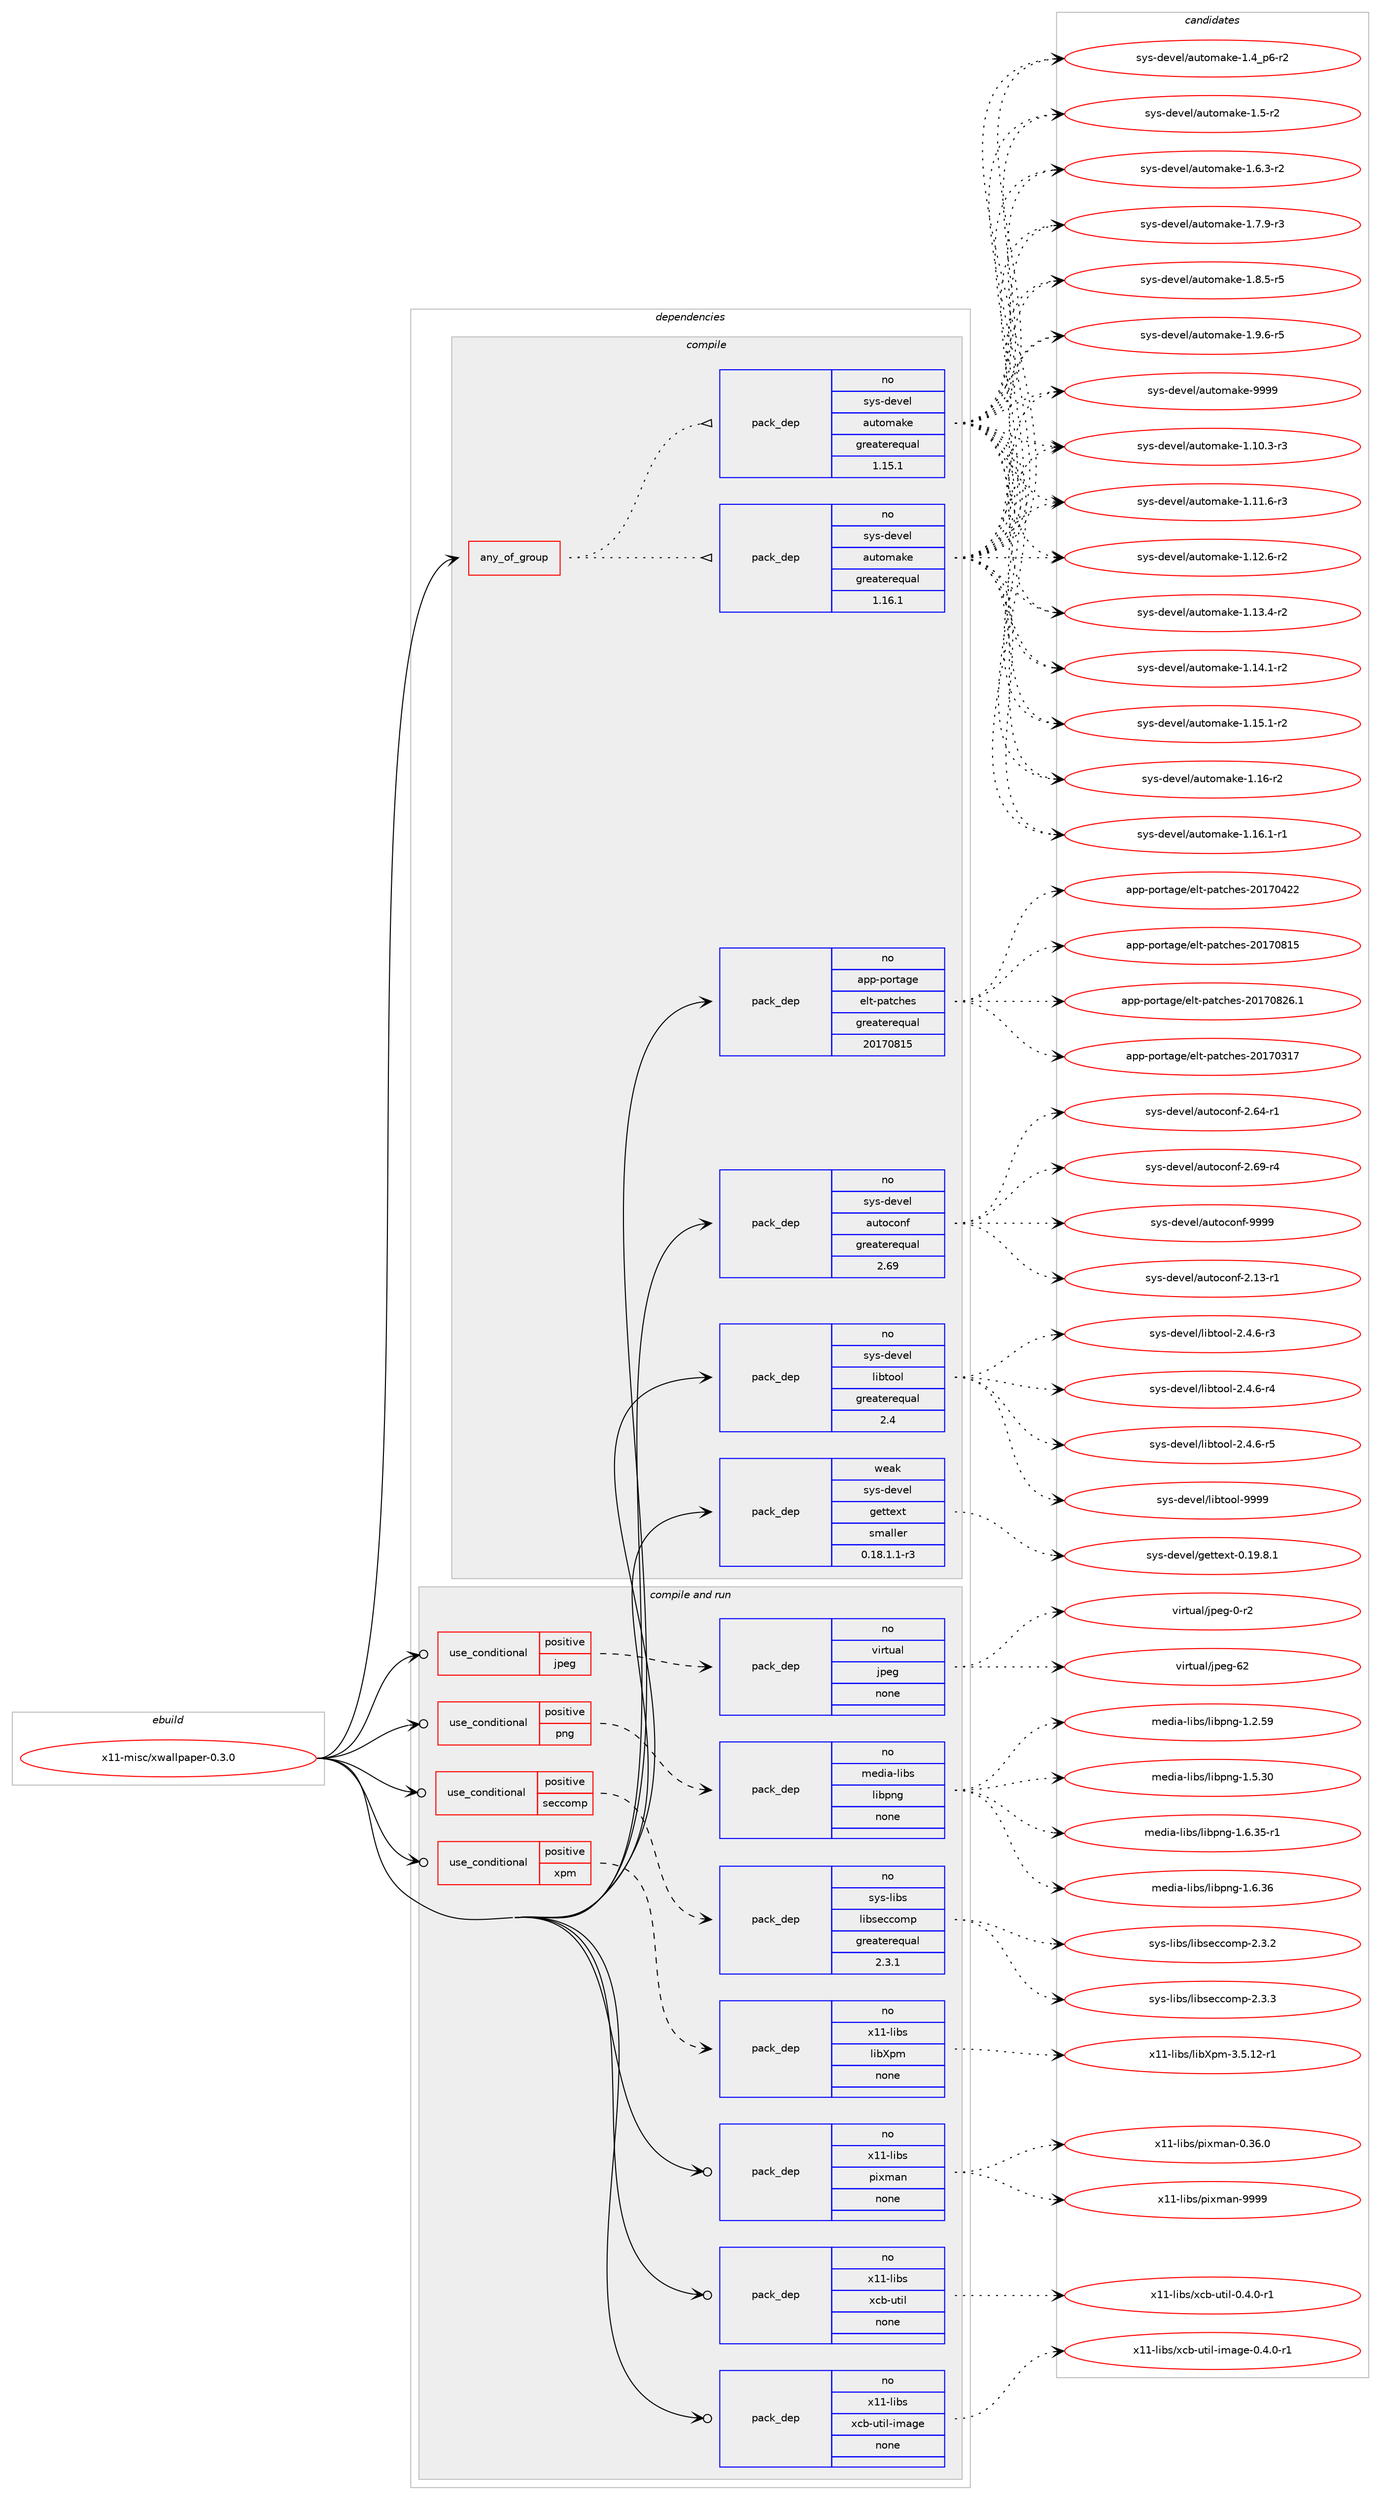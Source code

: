 digraph prolog {

# *************
# Graph options
# *************

newrank=true;
concentrate=true;
compound=true;
graph [rankdir=LR,fontname=Helvetica,fontsize=10,ranksep=1.5];#, ranksep=2.5, nodesep=0.2];
edge  [arrowhead=vee];
node  [fontname=Helvetica,fontsize=10];

# **********
# The ebuild
# **********

subgraph cluster_leftcol {
color=gray;
rank=same;
label=<<i>ebuild</i>>;
id [label="x11-misc/xwallpaper-0.3.0", color=red, width=4, href="../x11-misc/xwallpaper-0.3.0.svg"];
}

# ****************
# The dependencies
# ****************

subgraph cluster_midcol {
color=gray;
label=<<i>dependencies</i>>;
subgraph cluster_compile {
fillcolor="#eeeeee";
style=filled;
label=<<i>compile</i>>;
subgraph any72 {
dependency3788 [label=<<TABLE BORDER="0" CELLBORDER="1" CELLSPACING="0" CELLPADDING="4"><TR><TD CELLPADDING="10">any_of_group</TD></TR></TABLE>>, shape=none, color=red];subgraph pack3243 {
dependency3789 [label=<<TABLE BORDER="0" CELLBORDER="1" CELLSPACING="0" CELLPADDING="4" WIDTH="220"><TR><TD ROWSPAN="6" CELLPADDING="30">pack_dep</TD></TR><TR><TD WIDTH="110">no</TD></TR><TR><TD>sys-devel</TD></TR><TR><TD>automake</TD></TR><TR><TD>greaterequal</TD></TR><TR><TD>1.16.1</TD></TR></TABLE>>, shape=none, color=blue];
}
dependency3788:e -> dependency3789:w [weight=20,style="dotted",arrowhead="oinv"];
subgraph pack3244 {
dependency3790 [label=<<TABLE BORDER="0" CELLBORDER="1" CELLSPACING="0" CELLPADDING="4" WIDTH="220"><TR><TD ROWSPAN="6" CELLPADDING="30">pack_dep</TD></TR><TR><TD WIDTH="110">no</TD></TR><TR><TD>sys-devel</TD></TR><TR><TD>automake</TD></TR><TR><TD>greaterequal</TD></TR><TR><TD>1.15.1</TD></TR></TABLE>>, shape=none, color=blue];
}
dependency3788:e -> dependency3790:w [weight=20,style="dotted",arrowhead="oinv"];
}
id:e -> dependency3788:w [weight=20,style="solid",arrowhead="vee"];
subgraph pack3245 {
dependency3791 [label=<<TABLE BORDER="0" CELLBORDER="1" CELLSPACING="0" CELLPADDING="4" WIDTH="220"><TR><TD ROWSPAN="6" CELLPADDING="30">pack_dep</TD></TR><TR><TD WIDTH="110">no</TD></TR><TR><TD>app-portage</TD></TR><TR><TD>elt-patches</TD></TR><TR><TD>greaterequal</TD></TR><TR><TD>20170815</TD></TR></TABLE>>, shape=none, color=blue];
}
id:e -> dependency3791:w [weight=20,style="solid",arrowhead="vee"];
subgraph pack3246 {
dependency3792 [label=<<TABLE BORDER="0" CELLBORDER="1" CELLSPACING="0" CELLPADDING="4" WIDTH="220"><TR><TD ROWSPAN="6" CELLPADDING="30">pack_dep</TD></TR><TR><TD WIDTH="110">no</TD></TR><TR><TD>sys-devel</TD></TR><TR><TD>autoconf</TD></TR><TR><TD>greaterequal</TD></TR><TR><TD>2.69</TD></TR></TABLE>>, shape=none, color=blue];
}
id:e -> dependency3792:w [weight=20,style="solid",arrowhead="vee"];
subgraph pack3247 {
dependency3793 [label=<<TABLE BORDER="0" CELLBORDER="1" CELLSPACING="0" CELLPADDING="4" WIDTH="220"><TR><TD ROWSPAN="6" CELLPADDING="30">pack_dep</TD></TR><TR><TD WIDTH="110">no</TD></TR><TR><TD>sys-devel</TD></TR><TR><TD>libtool</TD></TR><TR><TD>greaterequal</TD></TR><TR><TD>2.4</TD></TR></TABLE>>, shape=none, color=blue];
}
id:e -> dependency3793:w [weight=20,style="solid",arrowhead="vee"];
subgraph pack3248 {
dependency3794 [label=<<TABLE BORDER="0" CELLBORDER="1" CELLSPACING="0" CELLPADDING="4" WIDTH="220"><TR><TD ROWSPAN="6" CELLPADDING="30">pack_dep</TD></TR><TR><TD WIDTH="110">weak</TD></TR><TR><TD>sys-devel</TD></TR><TR><TD>gettext</TD></TR><TR><TD>smaller</TD></TR><TR><TD>0.18.1.1-r3</TD></TR></TABLE>>, shape=none, color=blue];
}
id:e -> dependency3794:w [weight=20,style="solid",arrowhead="vee"];
}
subgraph cluster_compileandrun {
fillcolor="#eeeeee";
style=filled;
label=<<i>compile and run</i>>;
subgraph cond468 {
dependency3795 [label=<<TABLE BORDER="0" CELLBORDER="1" CELLSPACING="0" CELLPADDING="4"><TR><TD ROWSPAN="3" CELLPADDING="10">use_conditional</TD></TR><TR><TD>positive</TD></TR><TR><TD>jpeg</TD></TR></TABLE>>, shape=none, color=red];
subgraph pack3249 {
dependency3796 [label=<<TABLE BORDER="0" CELLBORDER="1" CELLSPACING="0" CELLPADDING="4" WIDTH="220"><TR><TD ROWSPAN="6" CELLPADDING="30">pack_dep</TD></TR><TR><TD WIDTH="110">no</TD></TR><TR><TD>virtual</TD></TR><TR><TD>jpeg</TD></TR><TR><TD>none</TD></TR><TR><TD></TD></TR></TABLE>>, shape=none, color=blue];
}
dependency3795:e -> dependency3796:w [weight=20,style="dashed",arrowhead="vee"];
}
id:e -> dependency3795:w [weight=20,style="solid",arrowhead="odotvee"];
subgraph cond469 {
dependency3797 [label=<<TABLE BORDER="0" CELLBORDER="1" CELLSPACING="0" CELLPADDING="4"><TR><TD ROWSPAN="3" CELLPADDING="10">use_conditional</TD></TR><TR><TD>positive</TD></TR><TR><TD>png</TD></TR></TABLE>>, shape=none, color=red];
subgraph pack3250 {
dependency3798 [label=<<TABLE BORDER="0" CELLBORDER="1" CELLSPACING="0" CELLPADDING="4" WIDTH="220"><TR><TD ROWSPAN="6" CELLPADDING="30">pack_dep</TD></TR><TR><TD WIDTH="110">no</TD></TR><TR><TD>media-libs</TD></TR><TR><TD>libpng</TD></TR><TR><TD>none</TD></TR><TR><TD></TD></TR></TABLE>>, shape=none, color=blue];
}
dependency3797:e -> dependency3798:w [weight=20,style="dashed",arrowhead="vee"];
}
id:e -> dependency3797:w [weight=20,style="solid",arrowhead="odotvee"];
subgraph cond470 {
dependency3799 [label=<<TABLE BORDER="0" CELLBORDER="1" CELLSPACING="0" CELLPADDING="4"><TR><TD ROWSPAN="3" CELLPADDING="10">use_conditional</TD></TR><TR><TD>positive</TD></TR><TR><TD>seccomp</TD></TR></TABLE>>, shape=none, color=red];
subgraph pack3251 {
dependency3800 [label=<<TABLE BORDER="0" CELLBORDER="1" CELLSPACING="0" CELLPADDING="4" WIDTH="220"><TR><TD ROWSPAN="6" CELLPADDING="30">pack_dep</TD></TR><TR><TD WIDTH="110">no</TD></TR><TR><TD>sys-libs</TD></TR><TR><TD>libseccomp</TD></TR><TR><TD>greaterequal</TD></TR><TR><TD>2.3.1</TD></TR></TABLE>>, shape=none, color=blue];
}
dependency3799:e -> dependency3800:w [weight=20,style="dashed",arrowhead="vee"];
}
id:e -> dependency3799:w [weight=20,style="solid",arrowhead="odotvee"];
subgraph cond471 {
dependency3801 [label=<<TABLE BORDER="0" CELLBORDER="1" CELLSPACING="0" CELLPADDING="4"><TR><TD ROWSPAN="3" CELLPADDING="10">use_conditional</TD></TR><TR><TD>positive</TD></TR><TR><TD>xpm</TD></TR></TABLE>>, shape=none, color=red];
subgraph pack3252 {
dependency3802 [label=<<TABLE BORDER="0" CELLBORDER="1" CELLSPACING="0" CELLPADDING="4" WIDTH="220"><TR><TD ROWSPAN="6" CELLPADDING="30">pack_dep</TD></TR><TR><TD WIDTH="110">no</TD></TR><TR><TD>x11-libs</TD></TR><TR><TD>libXpm</TD></TR><TR><TD>none</TD></TR><TR><TD></TD></TR></TABLE>>, shape=none, color=blue];
}
dependency3801:e -> dependency3802:w [weight=20,style="dashed",arrowhead="vee"];
}
id:e -> dependency3801:w [weight=20,style="solid",arrowhead="odotvee"];
subgraph pack3253 {
dependency3803 [label=<<TABLE BORDER="0" CELLBORDER="1" CELLSPACING="0" CELLPADDING="4" WIDTH="220"><TR><TD ROWSPAN="6" CELLPADDING="30">pack_dep</TD></TR><TR><TD WIDTH="110">no</TD></TR><TR><TD>x11-libs</TD></TR><TR><TD>pixman</TD></TR><TR><TD>none</TD></TR><TR><TD></TD></TR></TABLE>>, shape=none, color=blue];
}
id:e -> dependency3803:w [weight=20,style="solid",arrowhead="odotvee"];
subgraph pack3254 {
dependency3804 [label=<<TABLE BORDER="0" CELLBORDER="1" CELLSPACING="0" CELLPADDING="4" WIDTH="220"><TR><TD ROWSPAN="6" CELLPADDING="30">pack_dep</TD></TR><TR><TD WIDTH="110">no</TD></TR><TR><TD>x11-libs</TD></TR><TR><TD>xcb-util</TD></TR><TR><TD>none</TD></TR><TR><TD></TD></TR></TABLE>>, shape=none, color=blue];
}
id:e -> dependency3804:w [weight=20,style="solid",arrowhead="odotvee"];
subgraph pack3255 {
dependency3805 [label=<<TABLE BORDER="0" CELLBORDER="1" CELLSPACING="0" CELLPADDING="4" WIDTH="220"><TR><TD ROWSPAN="6" CELLPADDING="30">pack_dep</TD></TR><TR><TD WIDTH="110">no</TD></TR><TR><TD>x11-libs</TD></TR><TR><TD>xcb-util-image</TD></TR><TR><TD>none</TD></TR><TR><TD></TD></TR></TABLE>>, shape=none, color=blue];
}
id:e -> dependency3805:w [weight=20,style="solid",arrowhead="odotvee"];
}
subgraph cluster_run {
fillcolor="#eeeeee";
style=filled;
label=<<i>run</i>>;
}
}

# **************
# The candidates
# **************

subgraph cluster_choices {
rank=same;
color=gray;
label=<<i>candidates</i>>;

subgraph choice3243 {
color=black;
nodesep=1;
choice11512111545100101118101108479711711611110997107101454946494846514511451 [label="sys-devel/automake-1.10.3-r3", color=red, width=4,href="../sys-devel/automake-1.10.3-r3.svg"];
choice11512111545100101118101108479711711611110997107101454946494946544511451 [label="sys-devel/automake-1.11.6-r3", color=red, width=4,href="../sys-devel/automake-1.11.6-r3.svg"];
choice11512111545100101118101108479711711611110997107101454946495046544511450 [label="sys-devel/automake-1.12.6-r2", color=red, width=4,href="../sys-devel/automake-1.12.6-r2.svg"];
choice11512111545100101118101108479711711611110997107101454946495146524511450 [label="sys-devel/automake-1.13.4-r2", color=red, width=4,href="../sys-devel/automake-1.13.4-r2.svg"];
choice11512111545100101118101108479711711611110997107101454946495246494511450 [label="sys-devel/automake-1.14.1-r2", color=red, width=4,href="../sys-devel/automake-1.14.1-r2.svg"];
choice11512111545100101118101108479711711611110997107101454946495346494511450 [label="sys-devel/automake-1.15.1-r2", color=red, width=4,href="../sys-devel/automake-1.15.1-r2.svg"];
choice1151211154510010111810110847971171161111099710710145494649544511450 [label="sys-devel/automake-1.16-r2", color=red, width=4,href="../sys-devel/automake-1.16-r2.svg"];
choice11512111545100101118101108479711711611110997107101454946495446494511449 [label="sys-devel/automake-1.16.1-r1", color=red, width=4,href="../sys-devel/automake-1.16.1-r1.svg"];
choice115121115451001011181011084797117116111109971071014549465295112544511450 [label="sys-devel/automake-1.4_p6-r2", color=red, width=4,href="../sys-devel/automake-1.4_p6-r2.svg"];
choice11512111545100101118101108479711711611110997107101454946534511450 [label="sys-devel/automake-1.5-r2", color=red, width=4,href="../sys-devel/automake-1.5-r2.svg"];
choice115121115451001011181011084797117116111109971071014549465446514511450 [label="sys-devel/automake-1.6.3-r2", color=red, width=4,href="../sys-devel/automake-1.6.3-r2.svg"];
choice115121115451001011181011084797117116111109971071014549465546574511451 [label="sys-devel/automake-1.7.9-r3", color=red, width=4,href="../sys-devel/automake-1.7.9-r3.svg"];
choice115121115451001011181011084797117116111109971071014549465646534511453 [label="sys-devel/automake-1.8.5-r5", color=red, width=4,href="../sys-devel/automake-1.8.5-r5.svg"];
choice115121115451001011181011084797117116111109971071014549465746544511453 [label="sys-devel/automake-1.9.6-r5", color=red, width=4,href="../sys-devel/automake-1.9.6-r5.svg"];
choice115121115451001011181011084797117116111109971071014557575757 [label="sys-devel/automake-9999", color=red, width=4,href="../sys-devel/automake-9999.svg"];
dependency3789:e -> choice11512111545100101118101108479711711611110997107101454946494846514511451:w [style=dotted,weight="100"];
dependency3789:e -> choice11512111545100101118101108479711711611110997107101454946494946544511451:w [style=dotted,weight="100"];
dependency3789:e -> choice11512111545100101118101108479711711611110997107101454946495046544511450:w [style=dotted,weight="100"];
dependency3789:e -> choice11512111545100101118101108479711711611110997107101454946495146524511450:w [style=dotted,weight="100"];
dependency3789:e -> choice11512111545100101118101108479711711611110997107101454946495246494511450:w [style=dotted,weight="100"];
dependency3789:e -> choice11512111545100101118101108479711711611110997107101454946495346494511450:w [style=dotted,weight="100"];
dependency3789:e -> choice1151211154510010111810110847971171161111099710710145494649544511450:w [style=dotted,weight="100"];
dependency3789:e -> choice11512111545100101118101108479711711611110997107101454946495446494511449:w [style=dotted,weight="100"];
dependency3789:e -> choice115121115451001011181011084797117116111109971071014549465295112544511450:w [style=dotted,weight="100"];
dependency3789:e -> choice11512111545100101118101108479711711611110997107101454946534511450:w [style=dotted,weight="100"];
dependency3789:e -> choice115121115451001011181011084797117116111109971071014549465446514511450:w [style=dotted,weight="100"];
dependency3789:e -> choice115121115451001011181011084797117116111109971071014549465546574511451:w [style=dotted,weight="100"];
dependency3789:e -> choice115121115451001011181011084797117116111109971071014549465646534511453:w [style=dotted,weight="100"];
dependency3789:e -> choice115121115451001011181011084797117116111109971071014549465746544511453:w [style=dotted,weight="100"];
dependency3789:e -> choice115121115451001011181011084797117116111109971071014557575757:w [style=dotted,weight="100"];
}
subgraph choice3244 {
color=black;
nodesep=1;
choice11512111545100101118101108479711711611110997107101454946494846514511451 [label="sys-devel/automake-1.10.3-r3", color=red, width=4,href="../sys-devel/automake-1.10.3-r3.svg"];
choice11512111545100101118101108479711711611110997107101454946494946544511451 [label="sys-devel/automake-1.11.6-r3", color=red, width=4,href="../sys-devel/automake-1.11.6-r3.svg"];
choice11512111545100101118101108479711711611110997107101454946495046544511450 [label="sys-devel/automake-1.12.6-r2", color=red, width=4,href="../sys-devel/automake-1.12.6-r2.svg"];
choice11512111545100101118101108479711711611110997107101454946495146524511450 [label="sys-devel/automake-1.13.4-r2", color=red, width=4,href="../sys-devel/automake-1.13.4-r2.svg"];
choice11512111545100101118101108479711711611110997107101454946495246494511450 [label="sys-devel/automake-1.14.1-r2", color=red, width=4,href="../sys-devel/automake-1.14.1-r2.svg"];
choice11512111545100101118101108479711711611110997107101454946495346494511450 [label="sys-devel/automake-1.15.1-r2", color=red, width=4,href="../sys-devel/automake-1.15.1-r2.svg"];
choice1151211154510010111810110847971171161111099710710145494649544511450 [label="sys-devel/automake-1.16-r2", color=red, width=4,href="../sys-devel/automake-1.16-r2.svg"];
choice11512111545100101118101108479711711611110997107101454946495446494511449 [label="sys-devel/automake-1.16.1-r1", color=red, width=4,href="../sys-devel/automake-1.16.1-r1.svg"];
choice115121115451001011181011084797117116111109971071014549465295112544511450 [label="sys-devel/automake-1.4_p6-r2", color=red, width=4,href="../sys-devel/automake-1.4_p6-r2.svg"];
choice11512111545100101118101108479711711611110997107101454946534511450 [label="sys-devel/automake-1.5-r2", color=red, width=4,href="../sys-devel/automake-1.5-r2.svg"];
choice115121115451001011181011084797117116111109971071014549465446514511450 [label="sys-devel/automake-1.6.3-r2", color=red, width=4,href="../sys-devel/automake-1.6.3-r2.svg"];
choice115121115451001011181011084797117116111109971071014549465546574511451 [label="sys-devel/automake-1.7.9-r3", color=red, width=4,href="../sys-devel/automake-1.7.9-r3.svg"];
choice115121115451001011181011084797117116111109971071014549465646534511453 [label="sys-devel/automake-1.8.5-r5", color=red, width=4,href="../sys-devel/automake-1.8.5-r5.svg"];
choice115121115451001011181011084797117116111109971071014549465746544511453 [label="sys-devel/automake-1.9.6-r5", color=red, width=4,href="../sys-devel/automake-1.9.6-r5.svg"];
choice115121115451001011181011084797117116111109971071014557575757 [label="sys-devel/automake-9999", color=red, width=4,href="../sys-devel/automake-9999.svg"];
dependency3790:e -> choice11512111545100101118101108479711711611110997107101454946494846514511451:w [style=dotted,weight="100"];
dependency3790:e -> choice11512111545100101118101108479711711611110997107101454946494946544511451:w [style=dotted,weight="100"];
dependency3790:e -> choice11512111545100101118101108479711711611110997107101454946495046544511450:w [style=dotted,weight="100"];
dependency3790:e -> choice11512111545100101118101108479711711611110997107101454946495146524511450:w [style=dotted,weight="100"];
dependency3790:e -> choice11512111545100101118101108479711711611110997107101454946495246494511450:w [style=dotted,weight="100"];
dependency3790:e -> choice11512111545100101118101108479711711611110997107101454946495346494511450:w [style=dotted,weight="100"];
dependency3790:e -> choice1151211154510010111810110847971171161111099710710145494649544511450:w [style=dotted,weight="100"];
dependency3790:e -> choice11512111545100101118101108479711711611110997107101454946495446494511449:w [style=dotted,weight="100"];
dependency3790:e -> choice115121115451001011181011084797117116111109971071014549465295112544511450:w [style=dotted,weight="100"];
dependency3790:e -> choice11512111545100101118101108479711711611110997107101454946534511450:w [style=dotted,weight="100"];
dependency3790:e -> choice115121115451001011181011084797117116111109971071014549465446514511450:w [style=dotted,weight="100"];
dependency3790:e -> choice115121115451001011181011084797117116111109971071014549465546574511451:w [style=dotted,weight="100"];
dependency3790:e -> choice115121115451001011181011084797117116111109971071014549465646534511453:w [style=dotted,weight="100"];
dependency3790:e -> choice115121115451001011181011084797117116111109971071014549465746544511453:w [style=dotted,weight="100"];
dependency3790:e -> choice115121115451001011181011084797117116111109971071014557575757:w [style=dotted,weight="100"];
}
subgraph choice3245 {
color=black;
nodesep=1;
choice97112112451121111141169710310147101108116451129711699104101115455048495548514955 [label="app-portage/elt-patches-20170317", color=red, width=4,href="../app-portage/elt-patches-20170317.svg"];
choice97112112451121111141169710310147101108116451129711699104101115455048495548525050 [label="app-portage/elt-patches-20170422", color=red, width=4,href="../app-portage/elt-patches-20170422.svg"];
choice97112112451121111141169710310147101108116451129711699104101115455048495548564953 [label="app-portage/elt-patches-20170815", color=red, width=4,href="../app-portage/elt-patches-20170815.svg"];
choice971121124511211111411697103101471011081164511297116991041011154550484955485650544649 [label="app-portage/elt-patches-20170826.1", color=red, width=4,href="../app-portage/elt-patches-20170826.1.svg"];
dependency3791:e -> choice97112112451121111141169710310147101108116451129711699104101115455048495548514955:w [style=dotted,weight="100"];
dependency3791:e -> choice97112112451121111141169710310147101108116451129711699104101115455048495548525050:w [style=dotted,weight="100"];
dependency3791:e -> choice97112112451121111141169710310147101108116451129711699104101115455048495548564953:w [style=dotted,weight="100"];
dependency3791:e -> choice971121124511211111411697103101471011081164511297116991041011154550484955485650544649:w [style=dotted,weight="100"];
}
subgraph choice3246 {
color=black;
nodesep=1;
choice1151211154510010111810110847971171161119911111010245504649514511449 [label="sys-devel/autoconf-2.13-r1", color=red, width=4,href="../sys-devel/autoconf-2.13-r1.svg"];
choice1151211154510010111810110847971171161119911111010245504654524511449 [label="sys-devel/autoconf-2.64-r1", color=red, width=4,href="../sys-devel/autoconf-2.64-r1.svg"];
choice1151211154510010111810110847971171161119911111010245504654574511452 [label="sys-devel/autoconf-2.69-r4", color=red, width=4,href="../sys-devel/autoconf-2.69-r4.svg"];
choice115121115451001011181011084797117116111991111101024557575757 [label="sys-devel/autoconf-9999", color=red, width=4,href="../sys-devel/autoconf-9999.svg"];
dependency3792:e -> choice1151211154510010111810110847971171161119911111010245504649514511449:w [style=dotted,weight="100"];
dependency3792:e -> choice1151211154510010111810110847971171161119911111010245504654524511449:w [style=dotted,weight="100"];
dependency3792:e -> choice1151211154510010111810110847971171161119911111010245504654574511452:w [style=dotted,weight="100"];
dependency3792:e -> choice115121115451001011181011084797117116111991111101024557575757:w [style=dotted,weight="100"];
}
subgraph choice3247 {
color=black;
nodesep=1;
choice1151211154510010111810110847108105981161111111084550465246544511451 [label="sys-devel/libtool-2.4.6-r3", color=red, width=4,href="../sys-devel/libtool-2.4.6-r3.svg"];
choice1151211154510010111810110847108105981161111111084550465246544511452 [label="sys-devel/libtool-2.4.6-r4", color=red, width=4,href="../sys-devel/libtool-2.4.6-r4.svg"];
choice1151211154510010111810110847108105981161111111084550465246544511453 [label="sys-devel/libtool-2.4.6-r5", color=red, width=4,href="../sys-devel/libtool-2.4.6-r5.svg"];
choice1151211154510010111810110847108105981161111111084557575757 [label="sys-devel/libtool-9999", color=red, width=4,href="../sys-devel/libtool-9999.svg"];
dependency3793:e -> choice1151211154510010111810110847108105981161111111084550465246544511451:w [style=dotted,weight="100"];
dependency3793:e -> choice1151211154510010111810110847108105981161111111084550465246544511452:w [style=dotted,weight="100"];
dependency3793:e -> choice1151211154510010111810110847108105981161111111084550465246544511453:w [style=dotted,weight="100"];
dependency3793:e -> choice1151211154510010111810110847108105981161111111084557575757:w [style=dotted,weight="100"];
}
subgraph choice3248 {
color=black;
nodesep=1;
choice1151211154510010111810110847103101116116101120116454846495746564649 [label="sys-devel/gettext-0.19.8.1", color=red, width=4,href="../sys-devel/gettext-0.19.8.1.svg"];
dependency3794:e -> choice1151211154510010111810110847103101116116101120116454846495746564649:w [style=dotted,weight="100"];
}
subgraph choice3249 {
color=black;
nodesep=1;
choice118105114116117971084710611210110345484511450 [label="virtual/jpeg-0-r2", color=red, width=4,href="../virtual/jpeg-0-r2.svg"];
choice1181051141161179710847106112101103455450 [label="virtual/jpeg-62", color=red, width=4,href="../virtual/jpeg-62.svg"];
dependency3796:e -> choice118105114116117971084710611210110345484511450:w [style=dotted,weight="100"];
dependency3796:e -> choice1181051141161179710847106112101103455450:w [style=dotted,weight="100"];
}
subgraph choice3250 {
color=black;
nodesep=1;
choice109101100105974510810598115471081059811211010345494650465357 [label="media-libs/libpng-1.2.59", color=red, width=4,href="../media-libs/libpng-1.2.59.svg"];
choice109101100105974510810598115471081059811211010345494653465148 [label="media-libs/libpng-1.5.30", color=red, width=4,href="../media-libs/libpng-1.5.30.svg"];
choice1091011001059745108105981154710810598112110103454946544651534511449 [label="media-libs/libpng-1.6.35-r1", color=red, width=4,href="../media-libs/libpng-1.6.35-r1.svg"];
choice109101100105974510810598115471081059811211010345494654465154 [label="media-libs/libpng-1.6.36", color=red, width=4,href="../media-libs/libpng-1.6.36.svg"];
dependency3798:e -> choice109101100105974510810598115471081059811211010345494650465357:w [style=dotted,weight="100"];
dependency3798:e -> choice109101100105974510810598115471081059811211010345494653465148:w [style=dotted,weight="100"];
dependency3798:e -> choice1091011001059745108105981154710810598112110103454946544651534511449:w [style=dotted,weight="100"];
dependency3798:e -> choice109101100105974510810598115471081059811211010345494654465154:w [style=dotted,weight="100"];
}
subgraph choice3251 {
color=black;
nodesep=1;
choice115121115451081059811547108105981151019999111109112455046514650 [label="sys-libs/libseccomp-2.3.2", color=red, width=4,href="../sys-libs/libseccomp-2.3.2.svg"];
choice115121115451081059811547108105981151019999111109112455046514651 [label="sys-libs/libseccomp-2.3.3", color=red, width=4,href="../sys-libs/libseccomp-2.3.3.svg"];
dependency3800:e -> choice115121115451081059811547108105981151019999111109112455046514650:w [style=dotted,weight="100"];
dependency3800:e -> choice115121115451081059811547108105981151019999111109112455046514651:w [style=dotted,weight="100"];
}
subgraph choice3252 {
color=black;
nodesep=1;
choice12049494510810598115471081059888112109455146534649504511449 [label="x11-libs/libXpm-3.5.12-r1", color=red, width=4,href="../x11-libs/libXpm-3.5.12-r1.svg"];
dependency3802:e -> choice12049494510810598115471081059888112109455146534649504511449:w [style=dotted,weight="100"];
}
subgraph choice3253 {
color=black;
nodesep=1;
choice12049494510810598115471121051201099711045484651544648 [label="x11-libs/pixman-0.36.0", color=red, width=4,href="../x11-libs/pixman-0.36.0.svg"];
choice1204949451081059811547112105120109971104557575757 [label="x11-libs/pixman-9999", color=red, width=4,href="../x11-libs/pixman-9999.svg"];
dependency3803:e -> choice12049494510810598115471121051201099711045484651544648:w [style=dotted,weight="100"];
dependency3803:e -> choice1204949451081059811547112105120109971104557575757:w [style=dotted,weight="100"];
}
subgraph choice3254 {
color=black;
nodesep=1;
choice12049494510810598115471209998451171161051084548465246484511449 [label="x11-libs/xcb-util-0.4.0-r1", color=red, width=4,href="../x11-libs/xcb-util-0.4.0-r1.svg"];
dependency3804:e -> choice12049494510810598115471209998451171161051084548465246484511449:w [style=dotted,weight="100"];
}
subgraph choice3255 {
color=black;
nodesep=1;
choice120494945108105981154712099984511711610510845105109971031014548465246484511449 [label="x11-libs/xcb-util-image-0.4.0-r1", color=red, width=4,href="../x11-libs/xcb-util-image-0.4.0-r1.svg"];
dependency3805:e -> choice120494945108105981154712099984511711610510845105109971031014548465246484511449:w [style=dotted,weight="100"];
}
}

}
